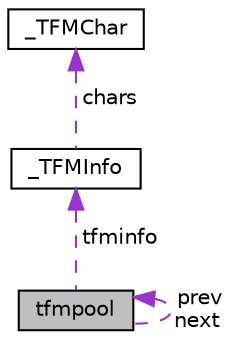 digraph "tfmpool"
{
  edge [fontname="Helvetica",fontsize="10",labelfontname="Helvetica",labelfontsize="10"];
  node [fontname="Helvetica",fontsize="10",shape=record];
  Node1 [label="tfmpool",height=0.2,width=0.4,color="black", fillcolor="grey75", style="filled" fontcolor="black"];
  Node2 -> Node1 [dir="back",color="darkorchid3",fontsize="10",style="dashed",label=" tfminfo" ,fontname="Helvetica"];
  Node2 [label="_TFMInfo",height=0.2,width=0.4,color="black", fillcolor="white", style="filled",URL="$db/da8/struct__TFMInfo.html"];
  Node3 -> Node2 [dir="back",color="darkorchid3",fontsize="10",style="dashed",label=" chars" ,fontname="Helvetica"];
  Node3 [label="_TFMChar",height=0.2,width=0.4,color="black", fillcolor="white", style="filled",URL="$d6/dbb/struct__TFMChar.html"];
  Node1 -> Node1 [dir="back",color="darkorchid3",fontsize="10",style="dashed",label=" prev\nnext" ,fontname="Helvetica"];
}

